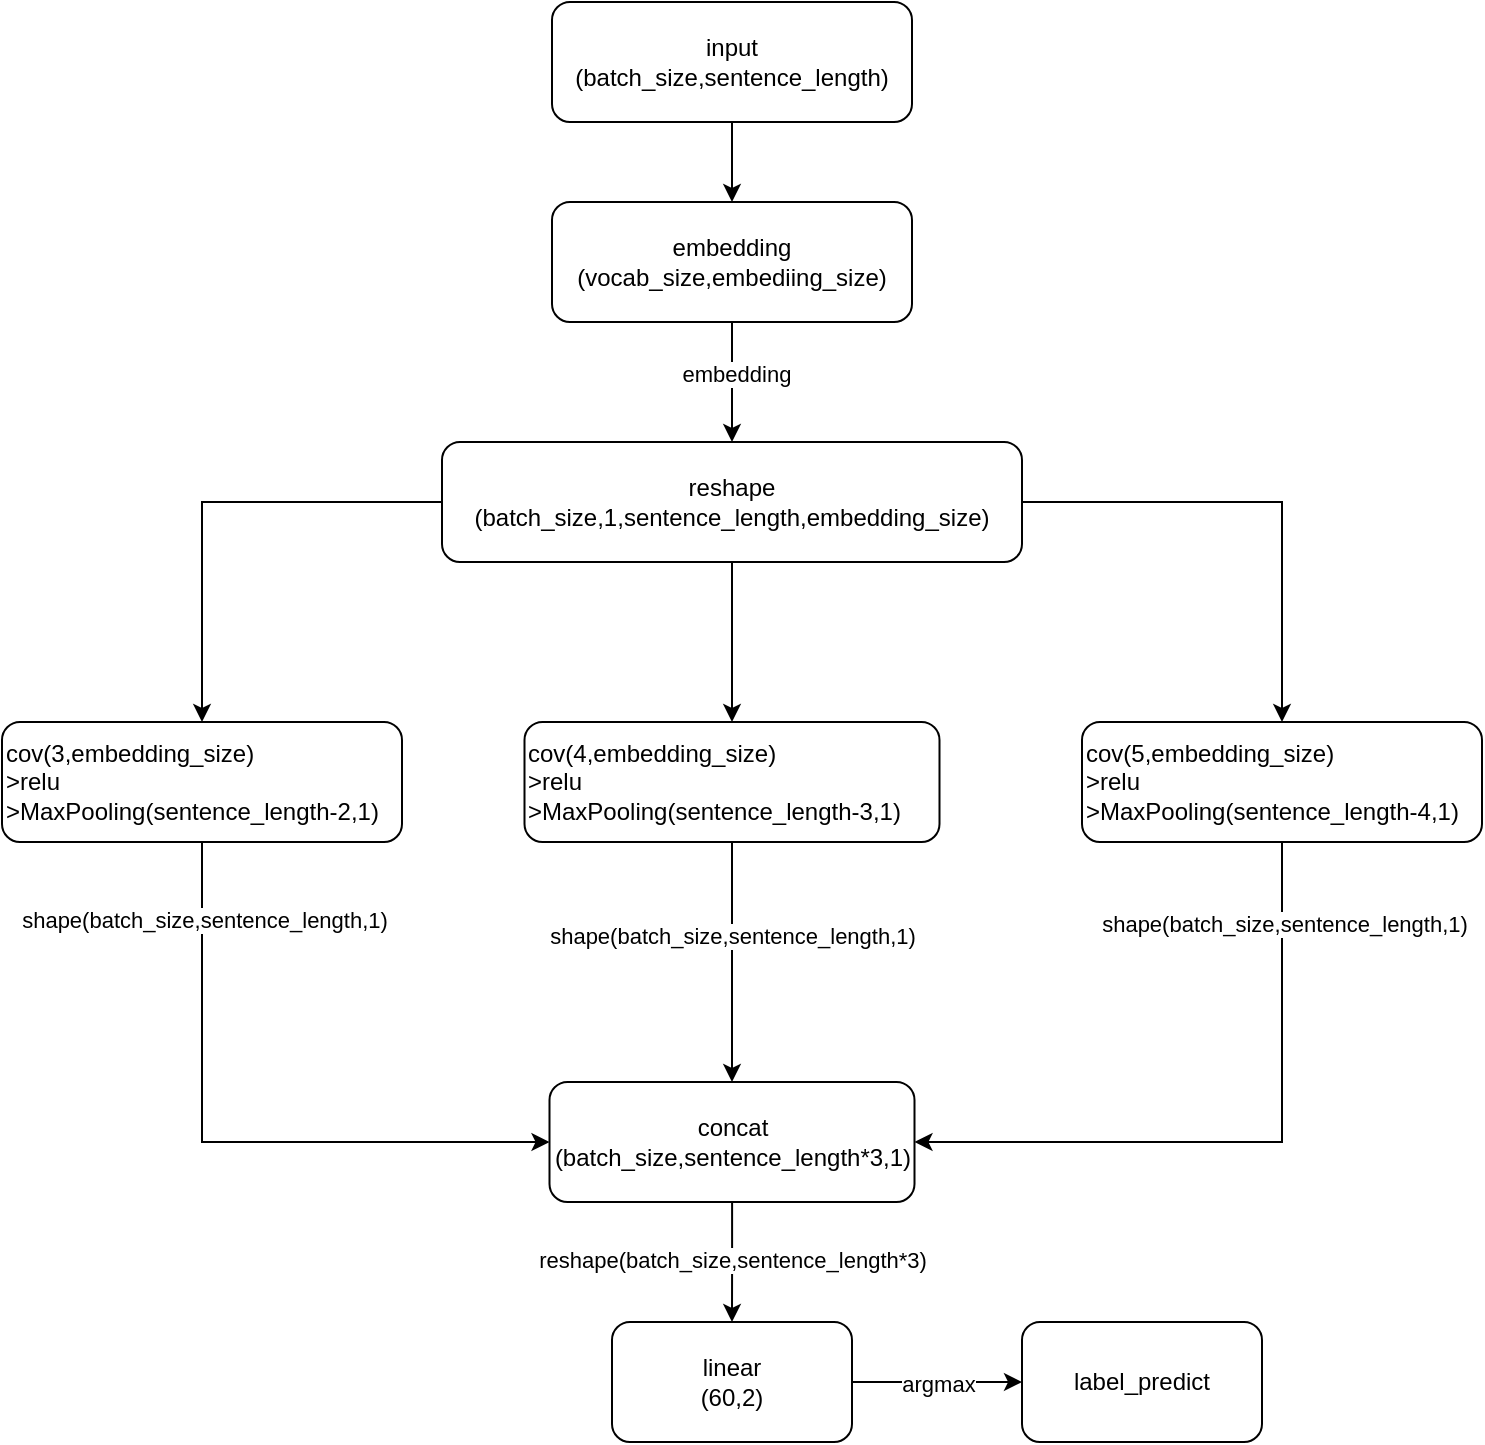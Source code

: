 <mxfile version="25.0.1">
  <diagram name="第 1 页" id="utqmPEL0DHPSSjvNaN32">
    <mxGraphModel dx="983" dy="539" grid="1" gridSize="20" guides="1" tooltips="1" connect="1" arrows="1" fold="1" page="1" pageScale="1" pageWidth="5000" pageHeight="5000" math="0" shadow="0">
      <root>
        <mxCell id="0" />
        <mxCell id="1" parent="0" />
        <mxCell id="4PV6QMyawLdjddjKOA9p-3" style="edgeStyle=orthogonalEdgeStyle;rounded=0;orthogonalLoop=1;jettySize=auto;html=1;entryX=0.5;entryY=0;entryDx=0;entryDy=0;" edge="1" parent="1" source="4PV6QMyawLdjddjKOA9p-1" target="4PV6QMyawLdjddjKOA9p-2">
          <mxGeometry relative="1" as="geometry" />
        </mxCell>
        <mxCell id="4PV6QMyawLdjddjKOA9p-1" value="input&lt;div&gt;(batch_size,sentence_length)&lt;/div&gt;" style="rounded=1;whiteSpace=wrap;html=1;" vertex="1" parent="1">
          <mxGeometry x="395" y="140" width="180" height="60" as="geometry" />
        </mxCell>
        <mxCell id="4PV6QMyawLdjddjKOA9p-14" style="edgeStyle=orthogonalEdgeStyle;rounded=0;orthogonalLoop=1;jettySize=auto;html=1;entryX=0.5;entryY=0;entryDx=0;entryDy=0;" edge="1" parent="1" source="4PV6QMyawLdjddjKOA9p-2" target="4PV6QMyawLdjddjKOA9p-13">
          <mxGeometry relative="1" as="geometry" />
        </mxCell>
        <mxCell id="4PV6QMyawLdjddjKOA9p-15" value="embedding" style="edgeLabel;html=1;align=center;verticalAlign=middle;resizable=0;points=[];" vertex="1" connectable="0" parent="4PV6QMyawLdjddjKOA9p-14">
          <mxGeometry x="-0.139" y="2" relative="1" as="geometry">
            <mxPoint as="offset" />
          </mxGeometry>
        </mxCell>
        <mxCell id="4PV6QMyawLdjddjKOA9p-2" value="embedding&lt;div&gt;(vocab_size,embediing_size)&lt;/div&gt;" style="rounded=1;whiteSpace=wrap;html=1;" vertex="1" parent="1">
          <mxGeometry x="395" y="240" width="180" height="60" as="geometry" />
        </mxCell>
        <mxCell id="4PV6QMyawLdjddjKOA9p-23" style="edgeStyle=orthogonalEdgeStyle;rounded=0;orthogonalLoop=1;jettySize=auto;html=1;entryX=0.5;entryY=0;entryDx=0;entryDy=0;" edge="1" parent="1" source="4PV6QMyawLdjddjKOA9p-13" target="4PV6QMyawLdjddjKOA9p-20">
          <mxGeometry relative="1" as="geometry" />
        </mxCell>
        <mxCell id="4PV6QMyawLdjddjKOA9p-24" style="edgeStyle=orthogonalEdgeStyle;rounded=0;orthogonalLoop=1;jettySize=auto;html=1;" edge="1" parent="1" source="4PV6QMyawLdjddjKOA9p-13" target="4PV6QMyawLdjddjKOA9p-19">
          <mxGeometry relative="1" as="geometry" />
        </mxCell>
        <mxCell id="4PV6QMyawLdjddjKOA9p-25" style="edgeStyle=orthogonalEdgeStyle;rounded=0;orthogonalLoop=1;jettySize=auto;html=1;" edge="1" parent="1" source="4PV6QMyawLdjddjKOA9p-13" target="4PV6QMyawLdjddjKOA9p-21">
          <mxGeometry relative="1" as="geometry" />
        </mxCell>
        <mxCell id="4PV6QMyawLdjddjKOA9p-13" value="reshape&lt;div&gt;(batch_size,1,sentence_length,embedding_size)&lt;/div&gt;" style="rounded=1;whiteSpace=wrap;html=1;" vertex="1" parent="1">
          <mxGeometry x="340" y="360" width="290" height="60" as="geometry" />
        </mxCell>
        <mxCell id="4PV6QMyawLdjddjKOA9p-28" style="edgeStyle=orthogonalEdgeStyle;rounded=0;orthogonalLoop=1;jettySize=auto;html=1;exitX=0.5;exitY=1;exitDx=0;exitDy=0;entryX=0;entryY=0.5;entryDx=0;entryDy=0;" edge="1" parent="1" source="4PV6QMyawLdjddjKOA9p-19" target="4PV6QMyawLdjddjKOA9p-26">
          <mxGeometry relative="1" as="geometry" />
        </mxCell>
        <mxCell id="4PV6QMyawLdjddjKOA9p-34" value="shape(batch_size,sentence_length,1)" style="edgeLabel;html=1;align=center;verticalAlign=middle;resizable=0;points=[];" vertex="1" connectable="0" parent="4PV6QMyawLdjddjKOA9p-28">
          <mxGeometry x="-0.76" y="1" relative="1" as="geometry">
            <mxPoint as="offset" />
          </mxGeometry>
        </mxCell>
        <mxCell id="4PV6QMyawLdjddjKOA9p-19" value="cov(3,embedding_size)&lt;div&gt;&amp;gt;relu&lt;/div&gt;&lt;div&gt;&amp;gt;MaxPooling(sentence_length-2,1)&lt;/div&gt;" style="rounded=1;whiteSpace=wrap;html=1;align=left;" vertex="1" parent="1">
          <mxGeometry x="120" y="500" width="200" height="60" as="geometry" />
        </mxCell>
        <mxCell id="4PV6QMyawLdjddjKOA9p-29" style="edgeStyle=orthogonalEdgeStyle;rounded=0;orthogonalLoop=1;jettySize=auto;html=1;" edge="1" parent="1" source="4PV6QMyawLdjddjKOA9p-20" target="4PV6QMyawLdjddjKOA9p-26">
          <mxGeometry relative="1" as="geometry" />
        </mxCell>
        <mxCell id="4PV6QMyawLdjddjKOA9p-32" value="shape(batch_size,sentence_length,1)" style="edgeLabel;html=1;align=center;verticalAlign=middle;resizable=0;points=[];" vertex="1" connectable="0" parent="4PV6QMyawLdjddjKOA9p-29">
          <mxGeometry x="-0.213" relative="1" as="geometry">
            <mxPoint as="offset" />
          </mxGeometry>
        </mxCell>
        <mxCell id="4PV6QMyawLdjddjKOA9p-20" value="&lt;span style=&quot;&quot;&gt;cov(4,embedding_size)&lt;/span&gt;&lt;div style=&quot;&quot;&gt;&amp;gt;relu&lt;/div&gt;&lt;div style=&quot;&quot;&gt;&amp;gt;MaxPooling(sentence_length-3,1)&lt;/div&gt;" style="rounded=1;whiteSpace=wrap;html=1;align=left;" vertex="1" parent="1">
          <mxGeometry x="381.25" y="500" width="207.5" height="60" as="geometry" />
        </mxCell>
        <mxCell id="4PV6QMyawLdjddjKOA9p-35" style="edgeStyle=orthogonalEdgeStyle;rounded=0;orthogonalLoop=1;jettySize=auto;html=1;entryX=1;entryY=0.5;entryDx=0;entryDy=0;" edge="1" parent="1" source="4PV6QMyawLdjddjKOA9p-21" target="4PV6QMyawLdjddjKOA9p-26">
          <mxGeometry relative="1" as="geometry">
            <Array as="points">
              <mxPoint x="760" y="710" />
            </Array>
          </mxGeometry>
        </mxCell>
        <mxCell id="4PV6QMyawLdjddjKOA9p-36" value="shape(batch_size,sentence_length,1)" style="edgeLabel;html=1;align=center;verticalAlign=middle;resizable=0;points=[];" vertex="1" connectable="0" parent="4PV6QMyawLdjddjKOA9p-35">
          <mxGeometry x="-0.758" y="1" relative="1" as="geometry">
            <mxPoint as="offset" />
          </mxGeometry>
        </mxCell>
        <mxCell id="4PV6QMyawLdjddjKOA9p-21" value="&lt;span style=&quot;&quot;&gt;cov(5,embedding_size)&lt;/span&gt;&lt;div style=&quot;&quot;&gt;&amp;gt;relu&lt;/div&gt;&lt;div style=&quot;&quot;&gt;&amp;gt;MaxPooling(sentence_length-4,1)&lt;/div&gt;" style="rounded=1;whiteSpace=wrap;html=1;align=left;" vertex="1" parent="1">
          <mxGeometry x="660" y="500" width="200" height="60" as="geometry" />
        </mxCell>
        <mxCell id="4PV6QMyawLdjddjKOA9p-38" style="edgeStyle=orthogonalEdgeStyle;rounded=0;orthogonalLoop=1;jettySize=auto;html=1;entryX=0.5;entryY=0;entryDx=0;entryDy=0;" edge="1" parent="1" source="4PV6QMyawLdjddjKOA9p-26" target="4PV6QMyawLdjddjKOA9p-37">
          <mxGeometry relative="1" as="geometry" />
        </mxCell>
        <mxCell id="4PV6QMyawLdjddjKOA9p-39" value="reshape(batch_size,sentence_length*3)" style="edgeLabel;html=1;align=center;verticalAlign=middle;resizable=0;points=[];" vertex="1" connectable="0" parent="4PV6QMyawLdjddjKOA9p-38">
          <mxGeometry x="-0.346" y="1" relative="1" as="geometry">
            <mxPoint x="-1" y="9" as="offset" />
          </mxGeometry>
        </mxCell>
        <mxCell id="4PV6QMyawLdjddjKOA9p-26" value="concat&lt;div&gt;(batch_size,sentence_length*3,1)&lt;/div&gt;" style="rounded=1;whiteSpace=wrap;html=1;" vertex="1" parent="1">
          <mxGeometry x="393.75" y="680" width="182.5" height="60" as="geometry" />
        </mxCell>
        <mxCell id="4PV6QMyawLdjddjKOA9p-41" style="edgeStyle=orthogonalEdgeStyle;rounded=0;orthogonalLoop=1;jettySize=auto;html=1;" edge="1" parent="1" source="4PV6QMyawLdjddjKOA9p-37" target="4PV6QMyawLdjddjKOA9p-40">
          <mxGeometry relative="1" as="geometry" />
        </mxCell>
        <mxCell id="4PV6QMyawLdjddjKOA9p-42" value="argmax" style="edgeLabel;html=1;align=center;verticalAlign=middle;resizable=0;points=[];" vertex="1" connectable="0" parent="4PV6QMyawLdjddjKOA9p-41">
          <mxGeometry x="0.256" y="-1" relative="1" as="geometry">
            <mxPoint x="-11" as="offset" />
          </mxGeometry>
        </mxCell>
        <mxCell id="4PV6QMyawLdjddjKOA9p-37" value="linear&lt;div&gt;(60,2)&lt;/div&gt;" style="rounded=1;whiteSpace=wrap;html=1;" vertex="1" parent="1">
          <mxGeometry x="425" y="800" width="120" height="60" as="geometry" />
        </mxCell>
        <mxCell id="4PV6QMyawLdjddjKOA9p-40" value="label_predict" style="rounded=1;whiteSpace=wrap;html=1;" vertex="1" parent="1">
          <mxGeometry x="630" y="800" width="120" height="60" as="geometry" />
        </mxCell>
      </root>
    </mxGraphModel>
  </diagram>
</mxfile>
